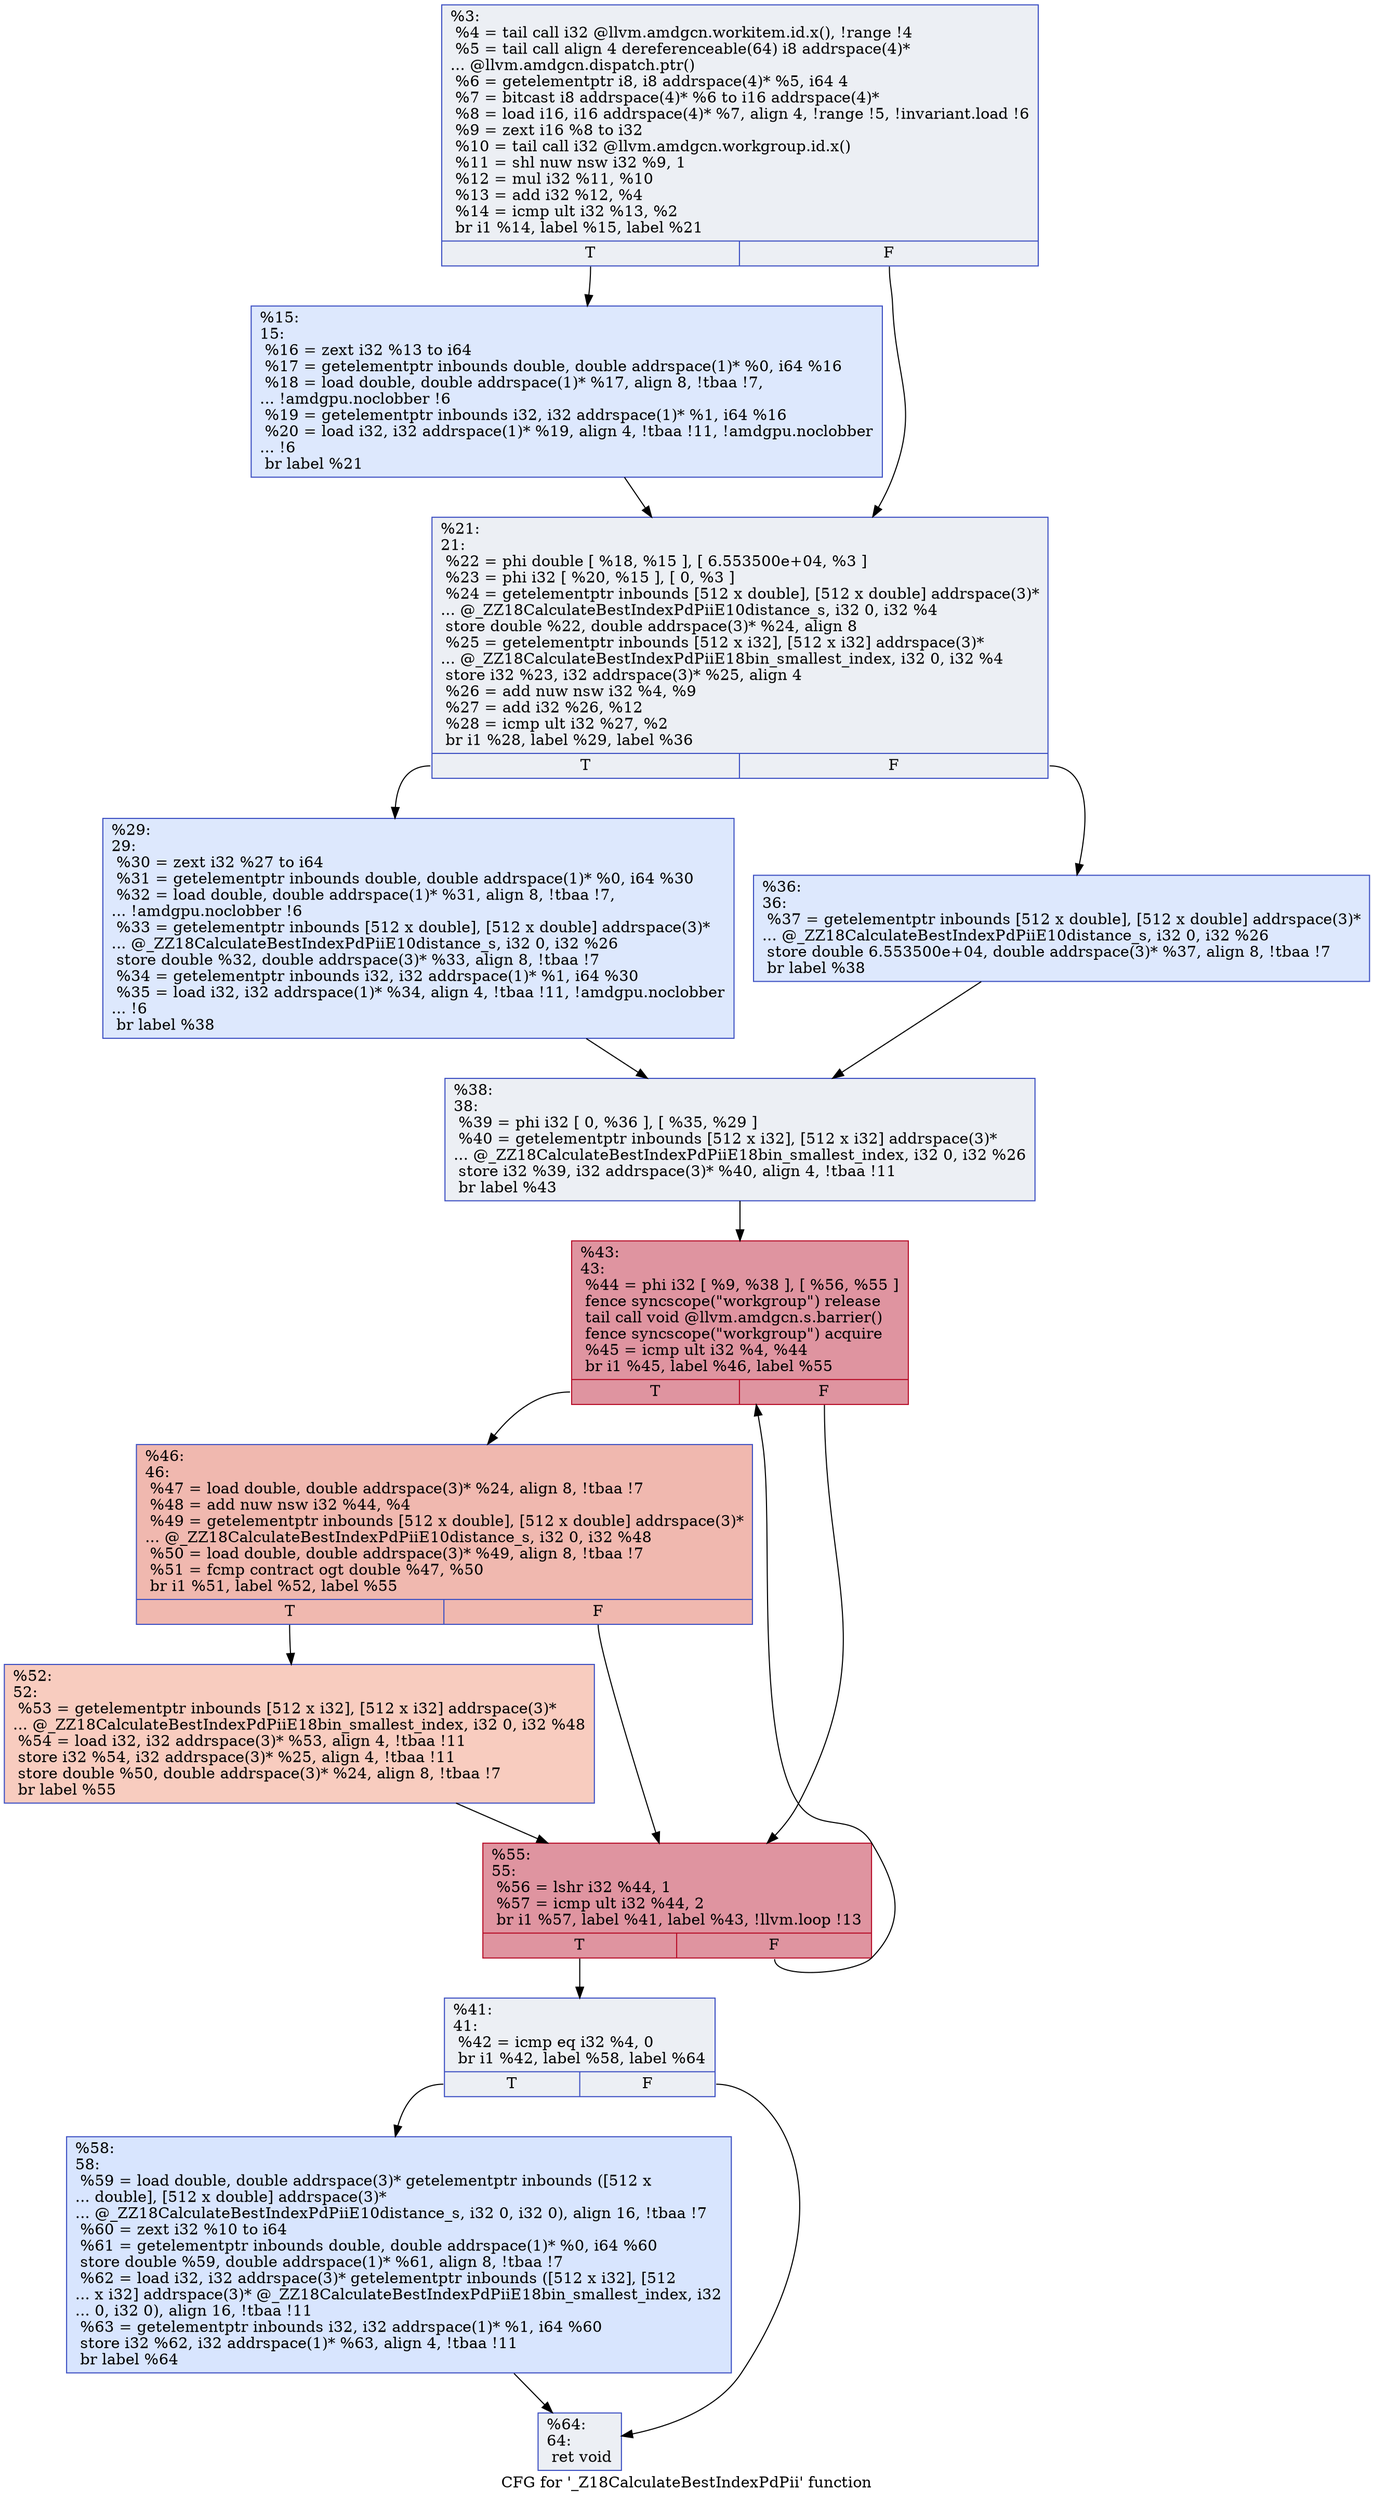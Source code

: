 digraph "CFG for '_Z18CalculateBestIndexPdPii' function" {
	label="CFG for '_Z18CalculateBestIndexPdPii' function";

	Node0x6233d00 [shape=record,color="#3d50c3ff", style=filled, fillcolor="#d4dbe670",label="{%3:\l  %4 = tail call i32 @llvm.amdgcn.workitem.id.x(), !range !4\l  %5 = tail call align 4 dereferenceable(64) i8 addrspace(4)*\l... @llvm.amdgcn.dispatch.ptr()\l  %6 = getelementptr i8, i8 addrspace(4)* %5, i64 4\l  %7 = bitcast i8 addrspace(4)* %6 to i16 addrspace(4)*\l  %8 = load i16, i16 addrspace(4)* %7, align 4, !range !5, !invariant.load !6\l  %9 = zext i16 %8 to i32\l  %10 = tail call i32 @llvm.amdgcn.workgroup.id.x()\l  %11 = shl nuw nsw i32 %9, 1\l  %12 = mul i32 %11, %10\l  %13 = add i32 %12, %4\l  %14 = icmp ult i32 %13, %2\l  br i1 %14, label %15, label %21\l|{<s0>T|<s1>F}}"];
	Node0x6233d00:s0 -> Node0x6235c60;
	Node0x6233d00:s1 -> Node0x6235cf0;
	Node0x6235c60 [shape=record,color="#3d50c3ff", style=filled, fillcolor="#b2ccfb70",label="{%15:\l15:                                               \l  %16 = zext i32 %13 to i64\l  %17 = getelementptr inbounds double, double addrspace(1)* %0, i64 %16\l  %18 = load double, double addrspace(1)* %17, align 8, !tbaa !7,\l... !amdgpu.noclobber !6\l  %19 = getelementptr inbounds i32, i32 addrspace(1)* %1, i64 %16\l  %20 = load i32, i32 addrspace(1)* %19, align 4, !tbaa !11, !amdgpu.noclobber\l... !6\l  br label %21\l}"];
	Node0x6235c60 -> Node0x6235cf0;
	Node0x6235cf0 [shape=record,color="#3d50c3ff", style=filled, fillcolor="#d4dbe670",label="{%21:\l21:                                               \l  %22 = phi double [ %18, %15 ], [ 6.553500e+04, %3 ]\l  %23 = phi i32 [ %20, %15 ], [ 0, %3 ]\l  %24 = getelementptr inbounds [512 x double], [512 x double] addrspace(3)*\l... @_ZZ18CalculateBestIndexPdPiiE10distance_s, i32 0, i32 %4\l  store double %22, double addrspace(3)* %24, align 8\l  %25 = getelementptr inbounds [512 x i32], [512 x i32] addrspace(3)*\l... @_ZZ18CalculateBestIndexPdPiiE18bin_smallest_index, i32 0, i32 %4\l  store i32 %23, i32 addrspace(3)* %25, align 4\l  %26 = add nuw nsw i32 %4, %9\l  %27 = add i32 %26, %12\l  %28 = icmp ult i32 %27, %2\l  br i1 %28, label %29, label %36\l|{<s0>T|<s1>F}}"];
	Node0x6235cf0:s0 -> Node0x62376b0;
	Node0x6235cf0:s1 -> Node0x6237700;
	Node0x62376b0 [shape=record,color="#3d50c3ff", style=filled, fillcolor="#b2ccfb70",label="{%29:\l29:                                               \l  %30 = zext i32 %27 to i64\l  %31 = getelementptr inbounds double, double addrspace(1)* %0, i64 %30\l  %32 = load double, double addrspace(1)* %31, align 8, !tbaa !7,\l... !amdgpu.noclobber !6\l  %33 = getelementptr inbounds [512 x double], [512 x double] addrspace(3)*\l... @_ZZ18CalculateBestIndexPdPiiE10distance_s, i32 0, i32 %26\l  store double %32, double addrspace(3)* %33, align 8, !tbaa !7\l  %34 = getelementptr inbounds i32, i32 addrspace(1)* %1, i64 %30\l  %35 = load i32, i32 addrspace(1)* %34, align 4, !tbaa !11, !amdgpu.noclobber\l... !6\l  br label %38\l}"];
	Node0x62376b0 -> Node0x6235f60;
	Node0x6237700 [shape=record,color="#3d50c3ff", style=filled, fillcolor="#b2ccfb70",label="{%36:\l36:                                               \l  %37 = getelementptr inbounds [512 x double], [512 x double] addrspace(3)*\l... @_ZZ18CalculateBestIndexPdPiiE10distance_s, i32 0, i32 %26\l  store double 6.553500e+04, double addrspace(3)* %37, align 8, !tbaa !7\l  br label %38\l}"];
	Node0x6237700 -> Node0x6235f60;
	Node0x6235f60 [shape=record,color="#3d50c3ff", style=filled, fillcolor="#d4dbe670",label="{%38:\l38:                                               \l  %39 = phi i32 [ 0, %36 ], [ %35, %29 ]\l  %40 = getelementptr inbounds [512 x i32], [512 x i32] addrspace(3)*\l... @_ZZ18CalculateBestIndexPdPiiE18bin_smallest_index, i32 0, i32 %26\l  store i32 %39, i32 addrspace(3)* %40, align 4, !tbaa !11\l  br label %43\l}"];
	Node0x6235f60 -> Node0x62393c0;
	Node0x6239480 [shape=record,color="#3d50c3ff", style=filled, fillcolor="#d4dbe670",label="{%41:\l41:                                               \l  %42 = icmp eq i32 %4, 0\l  br i1 %42, label %58, label %64\l|{<s0>T|<s1>F}}"];
	Node0x6239480:s0 -> Node0x6239560;
	Node0x6239480:s1 -> Node0x62395b0;
	Node0x62393c0 [shape=record,color="#b70d28ff", style=filled, fillcolor="#b70d2870",label="{%43:\l43:                                               \l  %44 = phi i32 [ %9, %38 ], [ %56, %55 ]\l  fence syncscope(\"workgroup\") release\l  tail call void @llvm.amdgcn.s.barrier()\l  fence syncscope(\"workgroup\") acquire\l  %45 = icmp ult i32 %4, %44\l  br i1 %45, label %46, label %55\l|{<s0>T|<s1>F}}"];
	Node0x62393c0:s0 -> Node0x6239b60;
	Node0x62393c0:s1 -> Node0x62396f0;
	Node0x6239b60 [shape=record,color="#3d50c3ff", style=filled, fillcolor="#dc5d4a70",label="{%46:\l46:                                               \l  %47 = load double, double addrspace(3)* %24, align 8, !tbaa !7\l  %48 = add nuw nsw i32 %44, %4\l  %49 = getelementptr inbounds [512 x double], [512 x double] addrspace(3)*\l... @_ZZ18CalculateBestIndexPdPiiE10distance_s, i32 0, i32 %48\l  %50 = load double, double addrspace(3)* %49, align 8, !tbaa !7\l  %51 = fcmp contract ogt double %47, %50\l  br i1 %51, label %52, label %55\l|{<s0>T|<s1>F}}"];
	Node0x6239b60:s0 -> Node0x6239df0;
	Node0x6239b60:s1 -> Node0x62396f0;
	Node0x6239df0 [shape=record,color="#3d50c3ff", style=filled, fillcolor="#f08b6e70",label="{%52:\l52:                                               \l  %53 = getelementptr inbounds [512 x i32], [512 x i32] addrspace(3)*\l... @_ZZ18CalculateBestIndexPdPiiE18bin_smallest_index, i32 0, i32 %48\l  %54 = load i32, i32 addrspace(3)* %53, align 4, !tbaa !11\l  store i32 %54, i32 addrspace(3)* %25, align 4, !tbaa !11\l  store double %50, double addrspace(3)* %24, align 8, !tbaa !7\l  br label %55\l}"];
	Node0x6239df0 -> Node0x62396f0;
	Node0x62396f0 [shape=record,color="#b70d28ff", style=filled, fillcolor="#b70d2870",label="{%55:\l55:                                               \l  %56 = lshr i32 %44, 1\l  %57 = icmp ult i32 %44, 2\l  br i1 %57, label %41, label %43, !llvm.loop !13\l|{<s0>T|<s1>F}}"];
	Node0x62396f0:s0 -> Node0x6239480;
	Node0x62396f0:s1 -> Node0x62393c0;
	Node0x6239560 [shape=record,color="#3d50c3ff", style=filled, fillcolor="#a7c5fe70",label="{%58:\l58:                                               \l  %59 = load double, double addrspace(3)* getelementptr inbounds ([512 x\l... double], [512 x double] addrspace(3)*\l... @_ZZ18CalculateBestIndexPdPiiE10distance_s, i32 0, i32 0), align 16, !tbaa !7\l  %60 = zext i32 %10 to i64\l  %61 = getelementptr inbounds double, double addrspace(1)* %0, i64 %60\l  store double %59, double addrspace(1)* %61, align 8, !tbaa !7\l  %62 = load i32, i32 addrspace(3)* getelementptr inbounds ([512 x i32], [512\l... x i32] addrspace(3)* @_ZZ18CalculateBestIndexPdPiiE18bin_smallest_index, i32\l... 0, i32 0), align 16, !tbaa !11\l  %63 = getelementptr inbounds i32, i32 addrspace(1)* %1, i64 %60\l  store i32 %62, i32 addrspace(1)* %63, align 4, !tbaa !11\l  br label %64\l}"];
	Node0x6239560 -> Node0x62395b0;
	Node0x62395b0 [shape=record,color="#3d50c3ff", style=filled, fillcolor="#d4dbe670",label="{%64:\l64:                                               \l  ret void\l}"];
}
